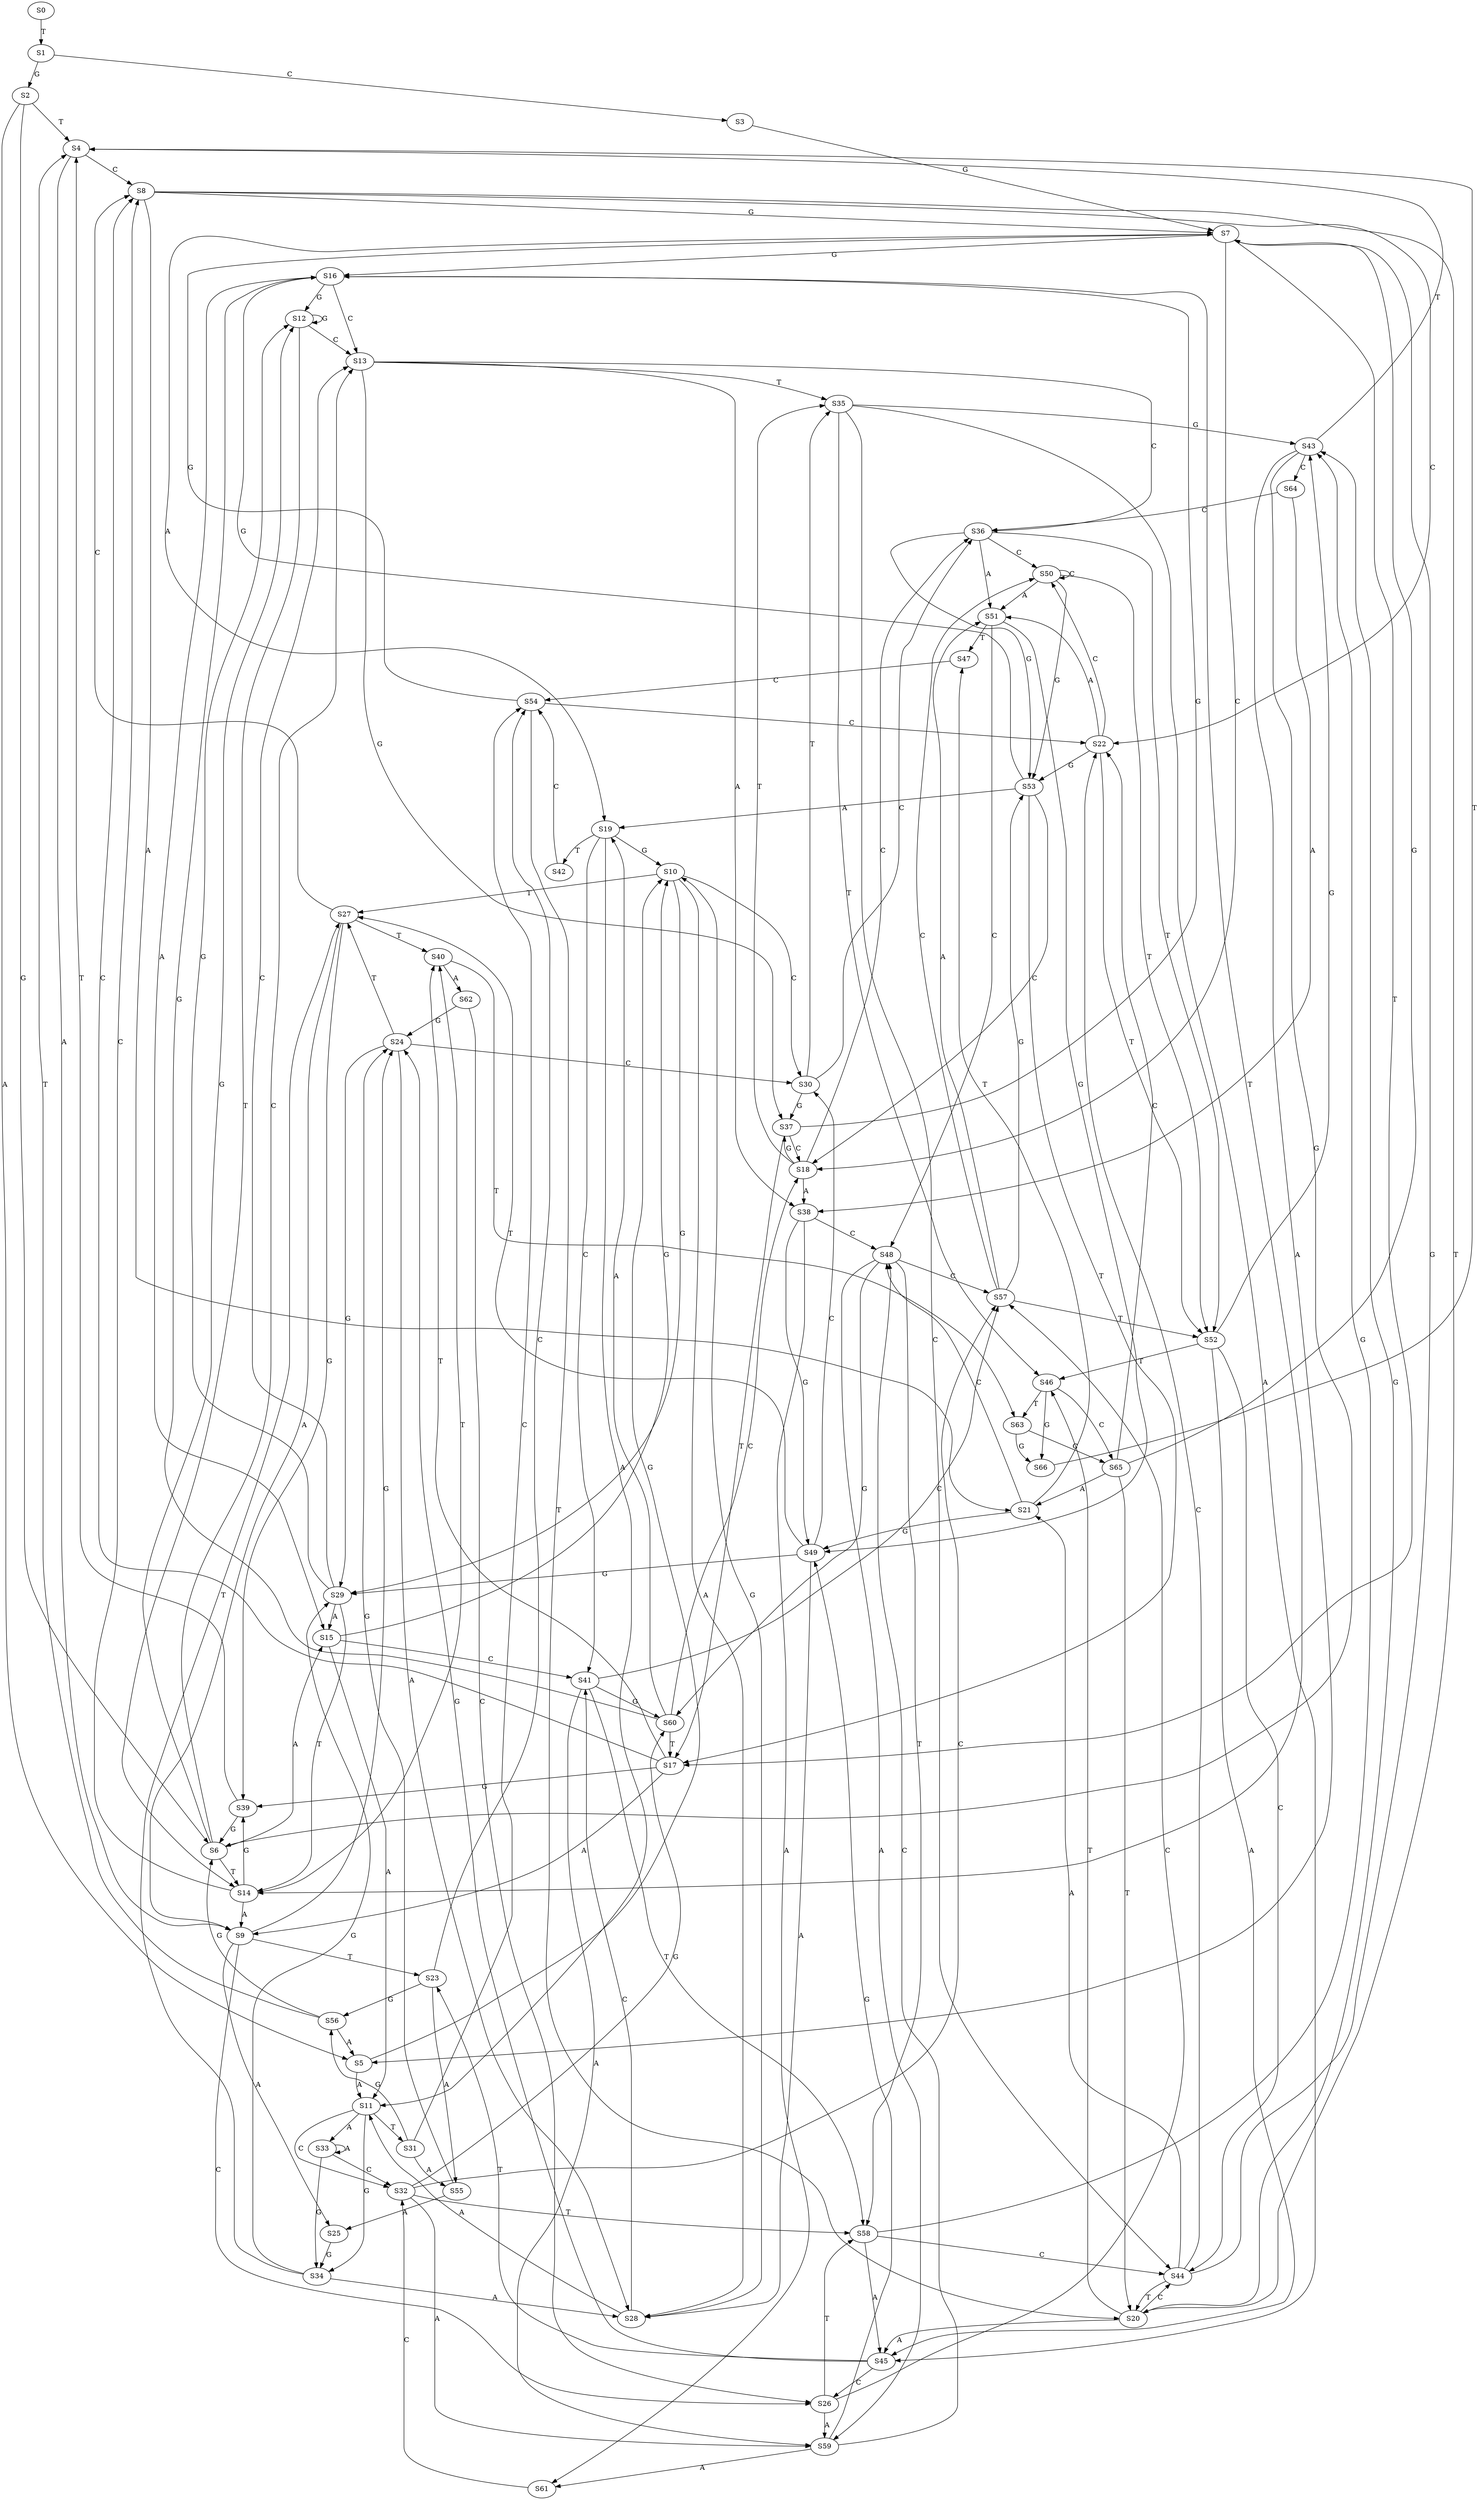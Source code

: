 strict digraph  {
	S0 -> S1 [ label = T ];
	S1 -> S2 [ label = G ];
	S1 -> S3 [ label = C ];
	S2 -> S4 [ label = T ];
	S2 -> S5 [ label = A ];
	S2 -> S6 [ label = G ];
	S3 -> S7 [ label = G ];
	S4 -> S8 [ label = C ];
	S4 -> S9 [ label = A ];
	S5 -> S10 [ label = G ];
	S5 -> S11 [ label = A ];
	S6 -> S12 [ label = G ];
	S6 -> S13 [ label = C ];
	S6 -> S14 [ label = T ];
	S6 -> S15 [ label = A ];
	S7 -> S16 [ label = G ];
	S7 -> S17 [ label = T ];
	S7 -> S18 [ label = C ];
	S7 -> S19 [ label = A ];
	S8 -> S20 [ label = T ];
	S8 -> S7 [ label = G ];
	S8 -> S21 [ label = A ];
	S8 -> S22 [ label = C ];
	S9 -> S23 [ label = T ];
	S9 -> S24 [ label = G ];
	S9 -> S25 [ label = A ];
	S9 -> S26 [ label = C ];
	S10 -> S27 [ label = T ];
	S10 -> S28 [ label = A ];
	S10 -> S29 [ label = G ];
	S10 -> S30 [ label = C ];
	S11 -> S31 [ label = T ];
	S11 -> S32 [ label = C ];
	S11 -> S33 [ label = A ];
	S11 -> S34 [ label = G ];
	S12 -> S14 [ label = T ];
	S12 -> S13 [ label = C ];
	S12 -> S12 [ label = G ];
	S13 -> S35 [ label = T ];
	S13 -> S36 [ label = C ];
	S13 -> S37 [ label = G ];
	S13 -> S38 [ label = A ];
	S14 -> S9 [ label = A ];
	S14 -> S8 [ label = C ];
	S14 -> S39 [ label = G ];
	S14 -> S40 [ label = T ];
	S15 -> S11 [ label = A ];
	S15 -> S41 [ label = C ];
	S15 -> S10 [ label = G ];
	S16 -> S15 [ label = A ];
	S16 -> S12 [ label = G ];
	S16 -> S13 [ label = C ];
	S16 -> S14 [ label = T ];
	S17 -> S8 [ label = C ];
	S17 -> S9 [ label = A ];
	S17 -> S39 [ label = G ];
	S17 -> S40 [ label = T ];
	S18 -> S37 [ label = G ];
	S18 -> S35 [ label = T ];
	S18 -> S36 [ label = C ];
	S18 -> S38 [ label = A ];
	S19 -> S11 [ label = A ];
	S19 -> S41 [ label = C ];
	S19 -> S10 [ label = G ];
	S19 -> S42 [ label = T ];
	S20 -> S43 [ label = G ];
	S20 -> S44 [ label = C ];
	S20 -> S45 [ label = A ];
	S20 -> S46 [ label = T ];
	S21 -> S47 [ label = T ];
	S21 -> S48 [ label = C ];
	S21 -> S49 [ label = G ];
	S22 -> S50 [ label = C ];
	S22 -> S51 [ label = A ];
	S22 -> S52 [ label = T ];
	S22 -> S53 [ label = G ];
	S23 -> S54 [ label = C ];
	S23 -> S55 [ label = A ];
	S23 -> S56 [ label = G ];
	S24 -> S27 [ label = T ];
	S24 -> S28 [ label = A ];
	S24 -> S30 [ label = C ];
	S24 -> S29 [ label = G ];
	S25 -> S34 [ label = G ];
	S26 -> S57 [ label = C ];
	S26 -> S58 [ label = T ];
	S26 -> S59 [ label = A ];
	S27 -> S9 [ label = A ];
	S27 -> S8 [ label = C ];
	S27 -> S39 [ label = G ];
	S27 -> S40 [ label = T ];
	S28 -> S11 [ label = A ];
	S28 -> S41 [ label = C ];
	S28 -> S10 [ label = G ];
	S29 -> S15 [ label = A ];
	S29 -> S12 [ label = G ];
	S29 -> S14 [ label = T ];
	S29 -> S13 [ label = C ];
	S30 -> S36 [ label = C ];
	S30 -> S35 [ label = T ];
	S30 -> S37 [ label = G ];
	S31 -> S55 [ label = A ];
	S31 -> S54 [ label = C ];
	S31 -> S56 [ label = G ];
	S32 -> S59 [ label = A ];
	S32 -> S57 [ label = C ];
	S32 -> S60 [ label = G ];
	S32 -> S58 [ label = T ];
	S33 -> S34 [ label = G ];
	S33 -> S32 [ label = C ];
	S33 -> S33 [ label = A ];
	S34 -> S27 [ label = T ];
	S34 -> S28 [ label = A ];
	S34 -> S29 [ label = G ];
	S35 -> S45 [ label = A ];
	S35 -> S44 [ label = C ];
	S35 -> S46 [ label = T ];
	S35 -> S43 [ label = G ];
	S36 -> S53 [ label = G ];
	S36 -> S51 [ label = A ];
	S36 -> S52 [ label = T ];
	S36 -> S50 [ label = C ];
	S37 -> S16 [ label = G ];
	S37 -> S18 [ label = C ];
	S37 -> S17 [ label = T ];
	S38 -> S49 [ label = G ];
	S38 -> S61 [ label = A ];
	S38 -> S48 [ label = C ];
	S39 -> S4 [ label = T ];
	S39 -> S6 [ label = G ];
	S40 -> S62 [ label = A ];
	S40 -> S63 [ label = T ];
	S41 -> S58 [ label = T ];
	S41 -> S60 [ label = G ];
	S41 -> S57 [ label = C ];
	S41 -> S59 [ label = A ];
	S42 -> S54 [ label = C ];
	S43 -> S5 [ label = A ];
	S43 -> S64 [ label = C ];
	S43 -> S6 [ label = G ];
	S43 -> S4 [ label = T ];
	S44 -> S20 [ label = T ];
	S44 -> S7 [ label = G ];
	S44 -> S22 [ label = C ];
	S44 -> S21 [ label = A ];
	S45 -> S24 [ label = G ];
	S45 -> S23 [ label = T ];
	S45 -> S26 [ label = C ];
	S46 -> S65 [ label = C ];
	S46 -> S66 [ label = G ];
	S46 -> S63 [ label = T ];
	S47 -> S54 [ label = C ];
	S48 -> S58 [ label = T ];
	S48 -> S57 [ label = C ];
	S48 -> S59 [ label = A ];
	S48 -> S60 [ label = G ];
	S49 -> S29 [ label = G ];
	S49 -> S27 [ label = T ];
	S49 -> S28 [ label = A ];
	S49 -> S30 [ label = C ];
	S50 -> S53 [ label = G ];
	S50 -> S50 [ label = C ];
	S50 -> S51 [ label = A ];
	S50 -> S52 [ label = T ];
	S51 -> S49 [ label = G ];
	S51 -> S47 [ label = T ];
	S51 -> S48 [ label = C ];
	S52 -> S43 [ label = G ];
	S52 -> S45 [ label = A ];
	S52 -> S44 [ label = C ];
	S52 -> S46 [ label = T ];
	S53 -> S19 [ label = A ];
	S53 -> S16 [ label = G ];
	S53 -> S17 [ label = T ];
	S53 -> S18 [ label = C ];
	S54 -> S22 [ label = C ];
	S54 -> S7 [ label = G ];
	S54 -> S20 [ label = T ];
	S55 -> S24 [ label = G ];
	S55 -> S25 [ label = A ];
	S56 -> S6 [ label = G ];
	S56 -> S5 [ label = A ];
	S56 -> S4 [ label = T ];
	S57 -> S50 [ label = C ];
	S57 -> S51 [ label = A ];
	S57 -> S52 [ label = T ];
	S57 -> S53 [ label = G ];
	S58 -> S45 [ label = A ];
	S58 -> S44 [ label = C ];
	S58 -> S43 [ label = G ];
	S59 -> S49 [ label = G ];
	S59 -> S48 [ label = C ];
	S59 -> S61 [ label = A ];
	S60 -> S16 [ label = G ];
	S60 -> S19 [ label = A ];
	S60 -> S18 [ label = C ];
	S60 -> S17 [ label = T ];
	S61 -> S32 [ label = C ];
	S62 -> S26 [ label = C ];
	S62 -> S24 [ label = G ];
	S63 -> S66 [ label = G ];
	S63 -> S65 [ label = C ];
	S64 -> S36 [ label = C ];
	S64 -> S38 [ label = A ];
	S65 -> S21 [ label = A ];
	S65 -> S20 [ label = T ];
	S65 -> S22 [ label = C ];
	S65 -> S7 [ label = G ];
	S66 -> S4 [ label = T ];
}
